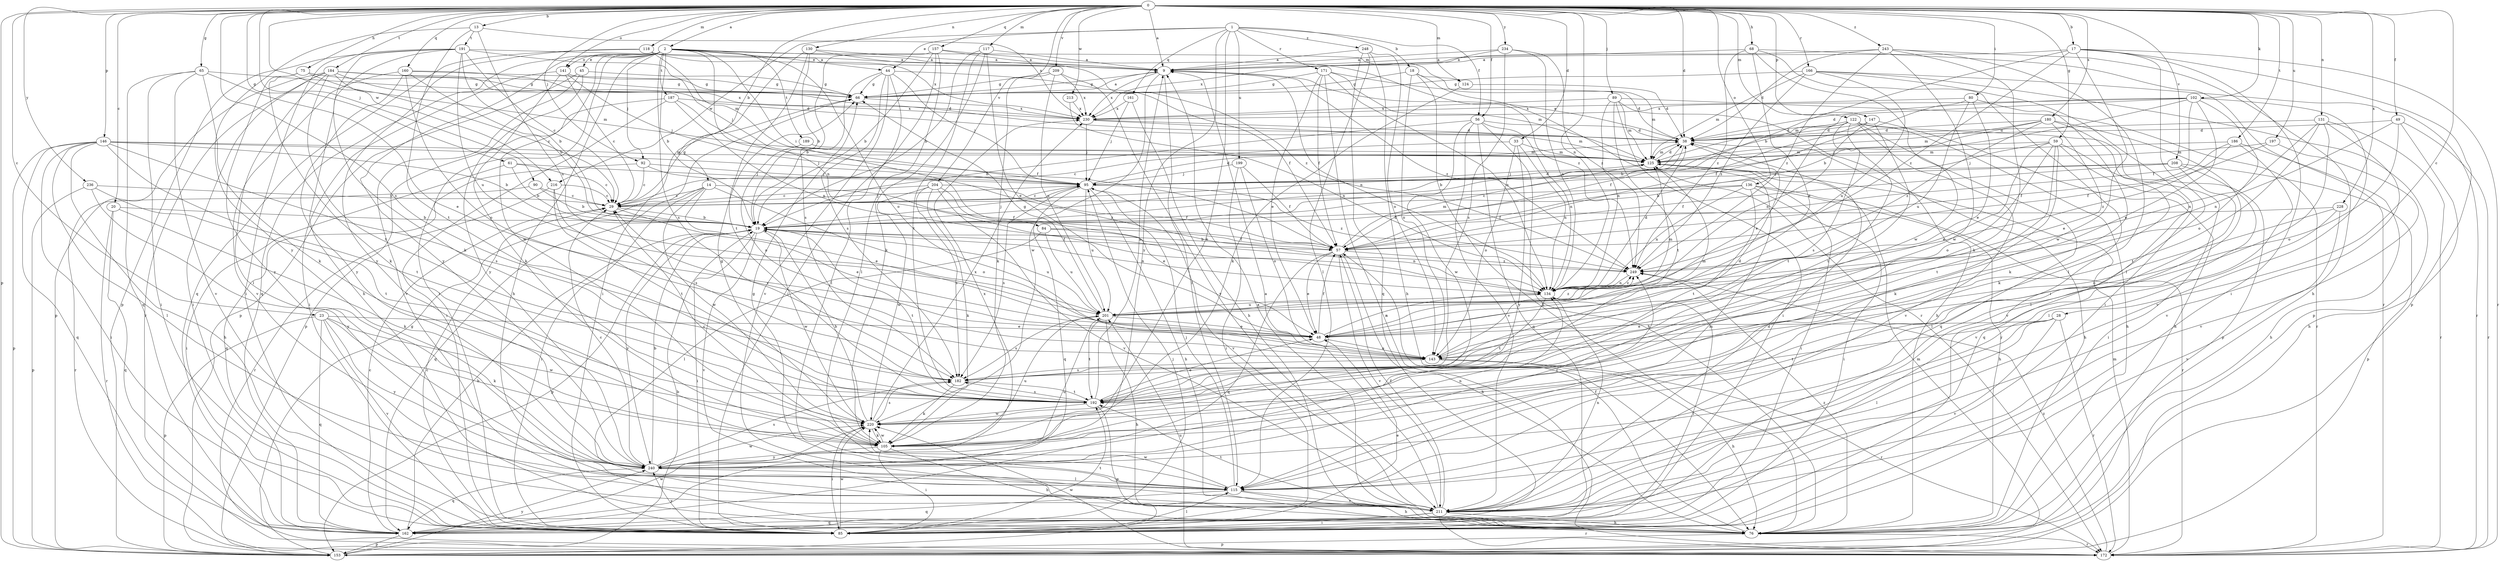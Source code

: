 strict digraph  {
0;
1;
2;
9;
13;
14;
17;
18;
19;
20;
23;
28;
29;
33;
38;
44;
45;
48;
49;
56;
57;
59;
61;
65;
66;
68;
75;
76;
80;
84;
85;
89;
90;
92;
95;
102;
105;
115;
117;
118;
122;
124;
125;
130;
131;
134;
136;
141;
143;
146;
147;
153;
157;
160;
161;
162;
166;
171;
172;
180;
182;
184;
186;
187;
189;
191;
192;
197;
199;
201;
204;
208;
209;
211;
213;
216;
220;
228;
230;
234;
236;
240;
243;
248;
249;
0 -> 2  [label=a];
0 -> 9  [label=a];
0 -> 13  [label=b];
0 -> 14  [label=b];
0 -> 17  [label=b];
0 -> 20  [label=c];
0 -> 23  [label=c];
0 -> 28  [label=c];
0 -> 33  [label=d];
0 -> 38  [label=d];
0 -> 49  [label=f];
0 -> 56  [label=f];
0 -> 59  [label=g];
0 -> 61  [label=g];
0 -> 65  [label=g];
0 -> 68  [label=h];
0 -> 75  [label=h];
0 -> 80  [label=i];
0 -> 89  [label=j];
0 -> 90  [label=j];
0 -> 92  [label=j];
0 -> 102  [label=k];
0 -> 117  [label=m];
0 -> 118  [label=m];
0 -> 122  [label=m];
0 -> 124  [label=m];
0 -> 130  [label=n];
0 -> 131  [label=n];
0 -> 134  [label=n];
0 -> 136  [label=o];
0 -> 141  [label=o];
0 -> 146  [label=p];
0 -> 147  [label=p];
0 -> 153  [label=p];
0 -> 157  [label=q];
0 -> 160  [label=q];
0 -> 166  [label=r];
0 -> 180  [label=s];
0 -> 182  [label=s];
0 -> 184  [label=t];
0 -> 186  [label=t];
0 -> 197  [label=u];
0 -> 204  [label=v];
0 -> 208  [label=v];
0 -> 209  [label=v];
0 -> 213  [label=w];
0 -> 216  [label=w];
0 -> 228  [label=x];
0 -> 234  [label=y];
0 -> 236  [label=y];
0 -> 243  [label=z];
1 -> 18  [label=b];
1 -> 44  [label=e];
1 -> 56  [label=f];
1 -> 105  [label=k];
1 -> 161  [label=q];
1 -> 171  [label=r];
1 -> 199  [label=u];
1 -> 216  [label=w];
1 -> 240  [label=y];
1 -> 248  [label=z];
2 -> 9  [label=a];
2 -> 19  [label=b];
2 -> 44  [label=e];
2 -> 45  [label=e];
2 -> 76  [label=h];
2 -> 84  [label=i];
2 -> 85  [label=i];
2 -> 92  [label=j];
2 -> 124  [label=m];
2 -> 134  [label=n];
2 -> 141  [label=o];
2 -> 143  [label=o];
2 -> 162  [label=q];
2 -> 182  [label=s];
2 -> 187  [label=t];
2 -> 189  [label=t];
2 -> 220  [label=w];
2 -> 240  [label=y];
9 -> 66  [label=g];
9 -> 115  [label=l];
9 -> 134  [label=n];
9 -> 220  [label=w];
9 -> 230  [label=x];
9 -> 249  [label=z];
13 -> 191  [label=t];
13 -> 192  [label=t];
13 -> 201  [label=u];
13 -> 230  [label=x];
13 -> 240  [label=y];
14 -> 29  [label=c];
14 -> 48  [label=e];
14 -> 57  [label=f];
14 -> 85  [label=i];
14 -> 143  [label=o];
14 -> 162  [label=q];
14 -> 220  [label=w];
17 -> 9  [label=a];
17 -> 19  [label=b];
17 -> 85  [label=i];
17 -> 115  [label=l];
17 -> 153  [label=p];
17 -> 172  [label=r];
17 -> 220  [label=w];
17 -> 249  [label=z];
18 -> 66  [label=g];
18 -> 76  [label=h];
18 -> 125  [label=m];
18 -> 143  [label=o];
18 -> 172  [label=r];
19 -> 57  [label=f];
19 -> 85  [label=i];
19 -> 95  [label=j];
19 -> 134  [label=n];
19 -> 153  [label=p];
19 -> 192  [label=t];
19 -> 201  [label=u];
19 -> 211  [label=v];
19 -> 220  [label=w];
19 -> 240  [label=y];
20 -> 19  [label=b];
20 -> 105  [label=k];
20 -> 162  [label=q];
20 -> 172  [label=r];
23 -> 48  [label=e];
23 -> 105  [label=k];
23 -> 153  [label=p];
23 -> 162  [label=q];
23 -> 211  [label=v];
23 -> 220  [label=w];
23 -> 240  [label=y];
28 -> 48  [label=e];
28 -> 115  [label=l];
28 -> 172  [label=r];
28 -> 192  [label=t];
28 -> 211  [label=v];
29 -> 19  [label=b];
29 -> 38  [label=d];
29 -> 48  [label=e];
29 -> 66  [label=g];
29 -> 95  [label=j];
33 -> 29  [label=c];
33 -> 125  [label=m];
33 -> 134  [label=n];
33 -> 143  [label=o];
33 -> 240  [label=y];
38 -> 9  [label=a];
38 -> 19  [label=b];
38 -> 76  [label=h];
38 -> 125  [label=m];
44 -> 19  [label=b];
44 -> 57  [label=f];
44 -> 66  [label=g];
44 -> 95  [label=j];
44 -> 115  [label=l];
44 -> 182  [label=s];
44 -> 211  [label=v];
45 -> 66  [label=g];
45 -> 153  [label=p];
45 -> 211  [label=v];
45 -> 240  [label=y];
48 -> 57  [label=f];
48 -> 134  [label=n];
48 -> 143  [label=o];
49 -> 38  [label=d];
49 -> 76  [label=h];
49 -> 134  [label=n];
49 -> 143  [label=o];
49 -> 172  [label=r];
56 -> 19  [label=b];
56 -> 38  [label=d];
56 -> 76  [label=h];
56 -> 134  [label=n];
56 -> 162  [label=q];
56 -> 211  [label=v];
56 -> 220  [label=w];
57 -> 19  [label=b];
57 -> 48  [label=e];
57 -> 76  [label=h];
57 -> 125  [label=m];
57 -> 162  [label=q];
57 -> 211  [label=v];
57 -> 249  [label=z];
59 -> 48  [label=e];
59 -> 85  [label=i];
59 -> 95  [label=j];
59 -> 105  [label=k];
59 -> 125  [label=m];
59 -> 143  [label=o];
59 -> 162  [label=q];
59 -> 192  [label=t];
61 -> 19  [label=b];
61 -> 29  [label=c];
61 -> 85  [label=i];
61 -> 95  [label=j];
65 -> 48  [label=e];
65 -> 66  [label=g];
65 -> 85  [label=i];
65 -> 105  [label=k];
65 -> 162  [label=q];
65 -> 211  [label=v];
66 -> 9  [label=a];
66 -> 230  [label=x];
68 -> 9  [label=a];
68 -> 48  [label=e];
68 -> 85  [label=i];
68 -> 172  [label=r];
68 -> 220  [label=w];
68 -> 249  [label=z];
75 -> 66  [label=g];
75 -> 105  [label=k];
75 -> 125  [label=m];
75 -> 240  [label=y];
76 -> 9  [label=a];
76 -> 57  [label=f];
76 -> 153  [label=p];
76 -> 172  [label=r];
76 -> 249  [label=z];
80 -> 48  [label=e];
80 -> 57  [label=f];
80 -> 105  [label=k];
80 -> 201  [label=u];
80 -> 230  [label=x];
84 -> 57  [label=f];
84 -> 115  [label=l];
84 -> 134  [label=n];
84 -> 201  [label=u];
85 -> 29  [label=c];
85 -> 48  [label=e];
85 -> 95  [label=j];
85 -> 115  [label=l];
85 -> 192  [label=t];
85 -> 220  [label=w];
85 -> 240  [label=y];
89 -> 76  [label=h];
89 -> 85  [label=i];
89 -> 125  [label=m];
89 -> 134  [label=n];
89 -> 172  [label=r];
89 -> 192  [label=t];
89 -> 230  [label=x];
90 -> 19  [label=b];
90 -> 29  [label=c];
90 -> 172  [label=r];
92 -> 29  [label=c];
92 -> 95  [label=j];
92 -> 162  [label=q];
92 -> 249  [label=z];
95 -> 29  [label=c];
95 -> 38  [label=d];
95 -> 76  [label=h];
95 -> 162  [label=q];
95 -> 182  [label=s];
95 -> 201  [label=u];
95 -> 211  [label=v];
95 -> 249  [label=z];
102 -> 19  [label=b];
102 -> 38  [label=d];
102 -> 48  [label=e];
102 -> 57  [label=f];
102 -> 125  [label=m];
102 -> 143  [label=o];
102 -> 211  [label=v];
102 -> 230  [label=x];
105 -> 29  [label=c];
105 -> 76  [label=h];
105 -> 85  [label=i];
105 -> 201  [label=u];
105 -> 220  [label=w];
105 -> 240  [label=y];
115 -> 66  [label=g];
115 -> 76  [label=h];
115 -> 95  [label=j];
115 -> 125  [label=m];
115 -> 162  [label=q];
115 -> 211  [label=v];
115 -> 220  [label=w];
117 -> 9  [label=a];
117 -> 19  [label=b];
117 -> 48  [label=e];
117 -> 105  [label=k];
117 -> 192  [label=t];
118 -> 9  [label=a];
118 -> 125  [label=m];
118 -> 162  [label=q];
118 -> 230  [label=x];
118 -> 240  [label=y];
122 -> 19  [label=b];
122 -> 38  [label=d];
122 -> 48  [label=e];
122 -> 76  [label=h];
122 -> 153  [label=p];
122 -> 162  [label=q];
122 -> 182  [label=s];
122 -> 192  [label=t];
122 -> 211  [label=v];
124 -> 38  [label=d];
124 -> 105  [label=k];
125 -> 38  [label=d];
125 -> 85  [label=i];
125 -> 95  [label=j];
130 -> 9  [label=a];
130 -> 19  [label=b];
130 -> 85  [label=i];
130 -> 192  [label=t];
130 -> 249  [label=z];
131 -> 38  [label=d];
131 -> 115  [label=l];
131 -> 134  [label=n];
131 -> 172  [label=r];
131 -> 192  [label=t];
131 -> 211  [label=v];
134 -> 38  [label=d];
134 -> 85  [label=i];
134 -> 192  [label=t];
134 -> 201  [label=u];
134 -> 249  [label=z];
136 -> 29  [label=c];
136 -> 57  [label=f];
136 -> 76  [label=h];
136 -> 85  [label=i];
136 -> 134  [label=n];
136 -> 172  [label=r];
136 -> 192  [label=t];
141 -> 29  [label=c];
141 -> 66  [label=g];
141 -> 85  [label=i];
141 -> 95  [label=j];
141 -> 105  [label=k];
143 -> 29  [label=c];
143 -> 76  [label=h];
143 -> 125  [label=m];
143 -> 172  [label=r];
143 -> 182  [label=s];
146 -> 19  [label=b];
146 -> 76  [label=h];
146 -> 85  [label=i];
146 -> 95  [label=j];
146 -> 115  [label=l];
146 -> 125  [label=m];
146 -> 153  [label=p];
146 -> 162  [label=q];
146 -> 182  [label=s];
146 -> 192  [label=t];
147 -> 38  [label=d];
147 -> 57  [label=f];
147 -> 76  [label=h];
147 -> 134  [label=n];
147 -> 192  [label=t];
153 -> 19  [label=b];
153 -> 66  [label=g];
153 -> 125  [label=m];
153 -> 240  [label=y];
157 -> 9  [label=a];
157 -> 19  [label=b];
157 -> 85  [label=i];
157 -> 115  [label=l];
157 -> 182  [label=s];
157 -> 249  [label=z];
160 -> 19  [label=b];
160 -> 38  [label=d];
160 -> 66  [label=g];
160 -> 143  [label=o];
160 -> 211  [label=v];
160 -> 240  [label=y];
161 -> 76  [label=h];
161 -> 95  [label=j];
161 -> 230  [label=x];
162 -> 19  [label=b];
162 -> 29  [label=c];
162 -> 153  [label=p];
162 -> 220  [label=w];
166 -> 66  [label=g];
166 -> 85  [label=i];
166 -> 125  [label=m];
166 -> 153  [label=p];
166 -> 172  [label=r];
166 -> 201  [label=u];
166 -> 249  [label=z];
171 -> 38  [label=d];
171 -> 48  [label=e];
171 -> 57  [label=f];
171 -> 66  [label=g];
171 -> 125  [label=m];
171 -> 134  [label=n];
171 -> 172  [label=r];
172 -> 125  [label=m];
172 -> 201  [label=u];
172 -> 220  [label=w];
172 -> 249  [label=z];
180 -> 38  [label=d];
180 -> 48  [label=e];
180 -> 95  [label=j];
180 -> 105  [label=k];
180 -> 125  [label=m];
180 -> 211  [label=v];
180 -> 249  [label=z];
182 -> 38  [label=d];
182 -> 105  [label=k];
182 -> 192  [label=t];
184 -> 29  [label=c];
184 -> 38  [label=d];
184 -> 66  [label=g];
184 -> 85  [label=i];
184 -> 115  [label=l];
184 -> 153  [label=p];
184 -> 172  [label=r];
184 -> 192  [label=t];
184 -> 230  [label=x];
186 -> 57  [label=f];
186 -> 76  [label=h];
186 -> 115  [label=l];
186 -> 125  [label=m];
186 -> 249  [label=z];
187 -> 57  [label=f];
187 -> 85  [label=i];
187 -> 134  [label=n];
187 -> 153  [label=p];
187 -> 230  [label=x];
189 -> 125  [label=m];
189 -> 143  [label=o];
191 -> 9  [label=a];
191 -> 19  [label=b];
191 -> 29  [label=c];
191 -> 76  [label=h];
191 -> 85  [label=i];
191 -> 95  [label=j];
191 -> 105  [label=k];
191 -> 153  [label=p];
191 -> 201  [label=u];
192 -> 9  [label=a];
192 -> 48  [label=e];
192 -> 153  [label=p];
192 -> 182  [label=s];
192 -> 220  [label=w];
197 -> 57  [label=f];
197 -> 125  [label=m];
197 -> 211  [label=v];
199 -> 57  [label=f];
199 -> 85  [label=i];
199 -> 95  [label=j];
199 -> 143  [label=o];
201 -> 48  [label=e];
201 -> 66  [label=g];
201 -> 76  [label=h];
201 -> 125  [label=m];
201 -> 182  [label=s];
201 -> 192  [label=t];
201 -> 249  [label=z];
204 -> 29  [label=c];
204 -> 48  [label=e];
204 -> 57  [label=f];
204 -> 105  [label=k];
204 -> 182  [label=s];
204 -> 211  [label=v];
204 -> 220  [label=w];
208 -> 19  [label=b];
208 -> 57  [label=f];
208 -> 95  [label=j];
208 -> 115  [label=l];
208 -> 153  [label=p];
208 -> 211  [label=v];
209 -> 66  [label=g];
209 -> 105  [label=k];
209 -> 201  [label=u];
209 -> 211  [label=v];
209 -> 230  [label=x];
211 -> 9  [label=a];
211 -> 38  [label=d];
211 -> 57  [label=f];
211 -> 76  [label=h];
211 -> 85  [label=i];
211 -> 134  [label=n];
211 -> 162  [label=q];
211 -> 172  [label=r];
211 -> 192  [label=t];
213 -> 134  [label=n];
213 -> 230  [label=x];
216 -> 29  [label=c];
216 -> 172  [label=r];
216 -> 182  [label=s];
216 -> 192  [label=t];
220 -> 19  [label=b];
220 -> 66  [label=g];
220 -> 85  [label=i];
220 -> 105  [label=k];
220 -> 182  [label=s];
220 -> 230  [label=x];
228 -> 19  [label=b];
228 -> 143  [label=o];
228 -> 211  [label=v];
228 -> 240  [label=y];
230 -> 38  [label=d];
230 -> 95  [label=j];
230 -> 125  [label=m];
234 -> 9  [label=a];
234 -> 134  [label=n];
234 -> 182  [label=s];
234 -> 230  [label=x];
234 -> 249  [label=z];
236 -> 29  [label=c];
236 -> 153  [label=p];
236 -> 192  [label=t];
236 -> 240  [label=y];
240 -> 19  [label=b];
240 -> 29  [label=c];
240 -> 115  [label=l];
240 -> 134  [label=n];
240 -> 162  [label=q];
240 -> 182  [label=s];
240 -> 201  [label=u];
240 -> 220  [label=w];
240 -> 230  [label=x];
240 -> 249  [label=z];
243 -> 9  [label=a];
243 -> 38  [label=d];
243 -> 76  [label=h];
243 -> 105  [label=k];
243 -> 115  [label=l];
243 -> 220  [label=w];
243 -> 249  [label=z];
248 -> 9  [label=a];
248 -> 76  [label=h];
248 -> 115  [label=l];
248 -> 143  [label=o];
248 -> 162  [label=q];
249 -> 134  [label=n];
}
